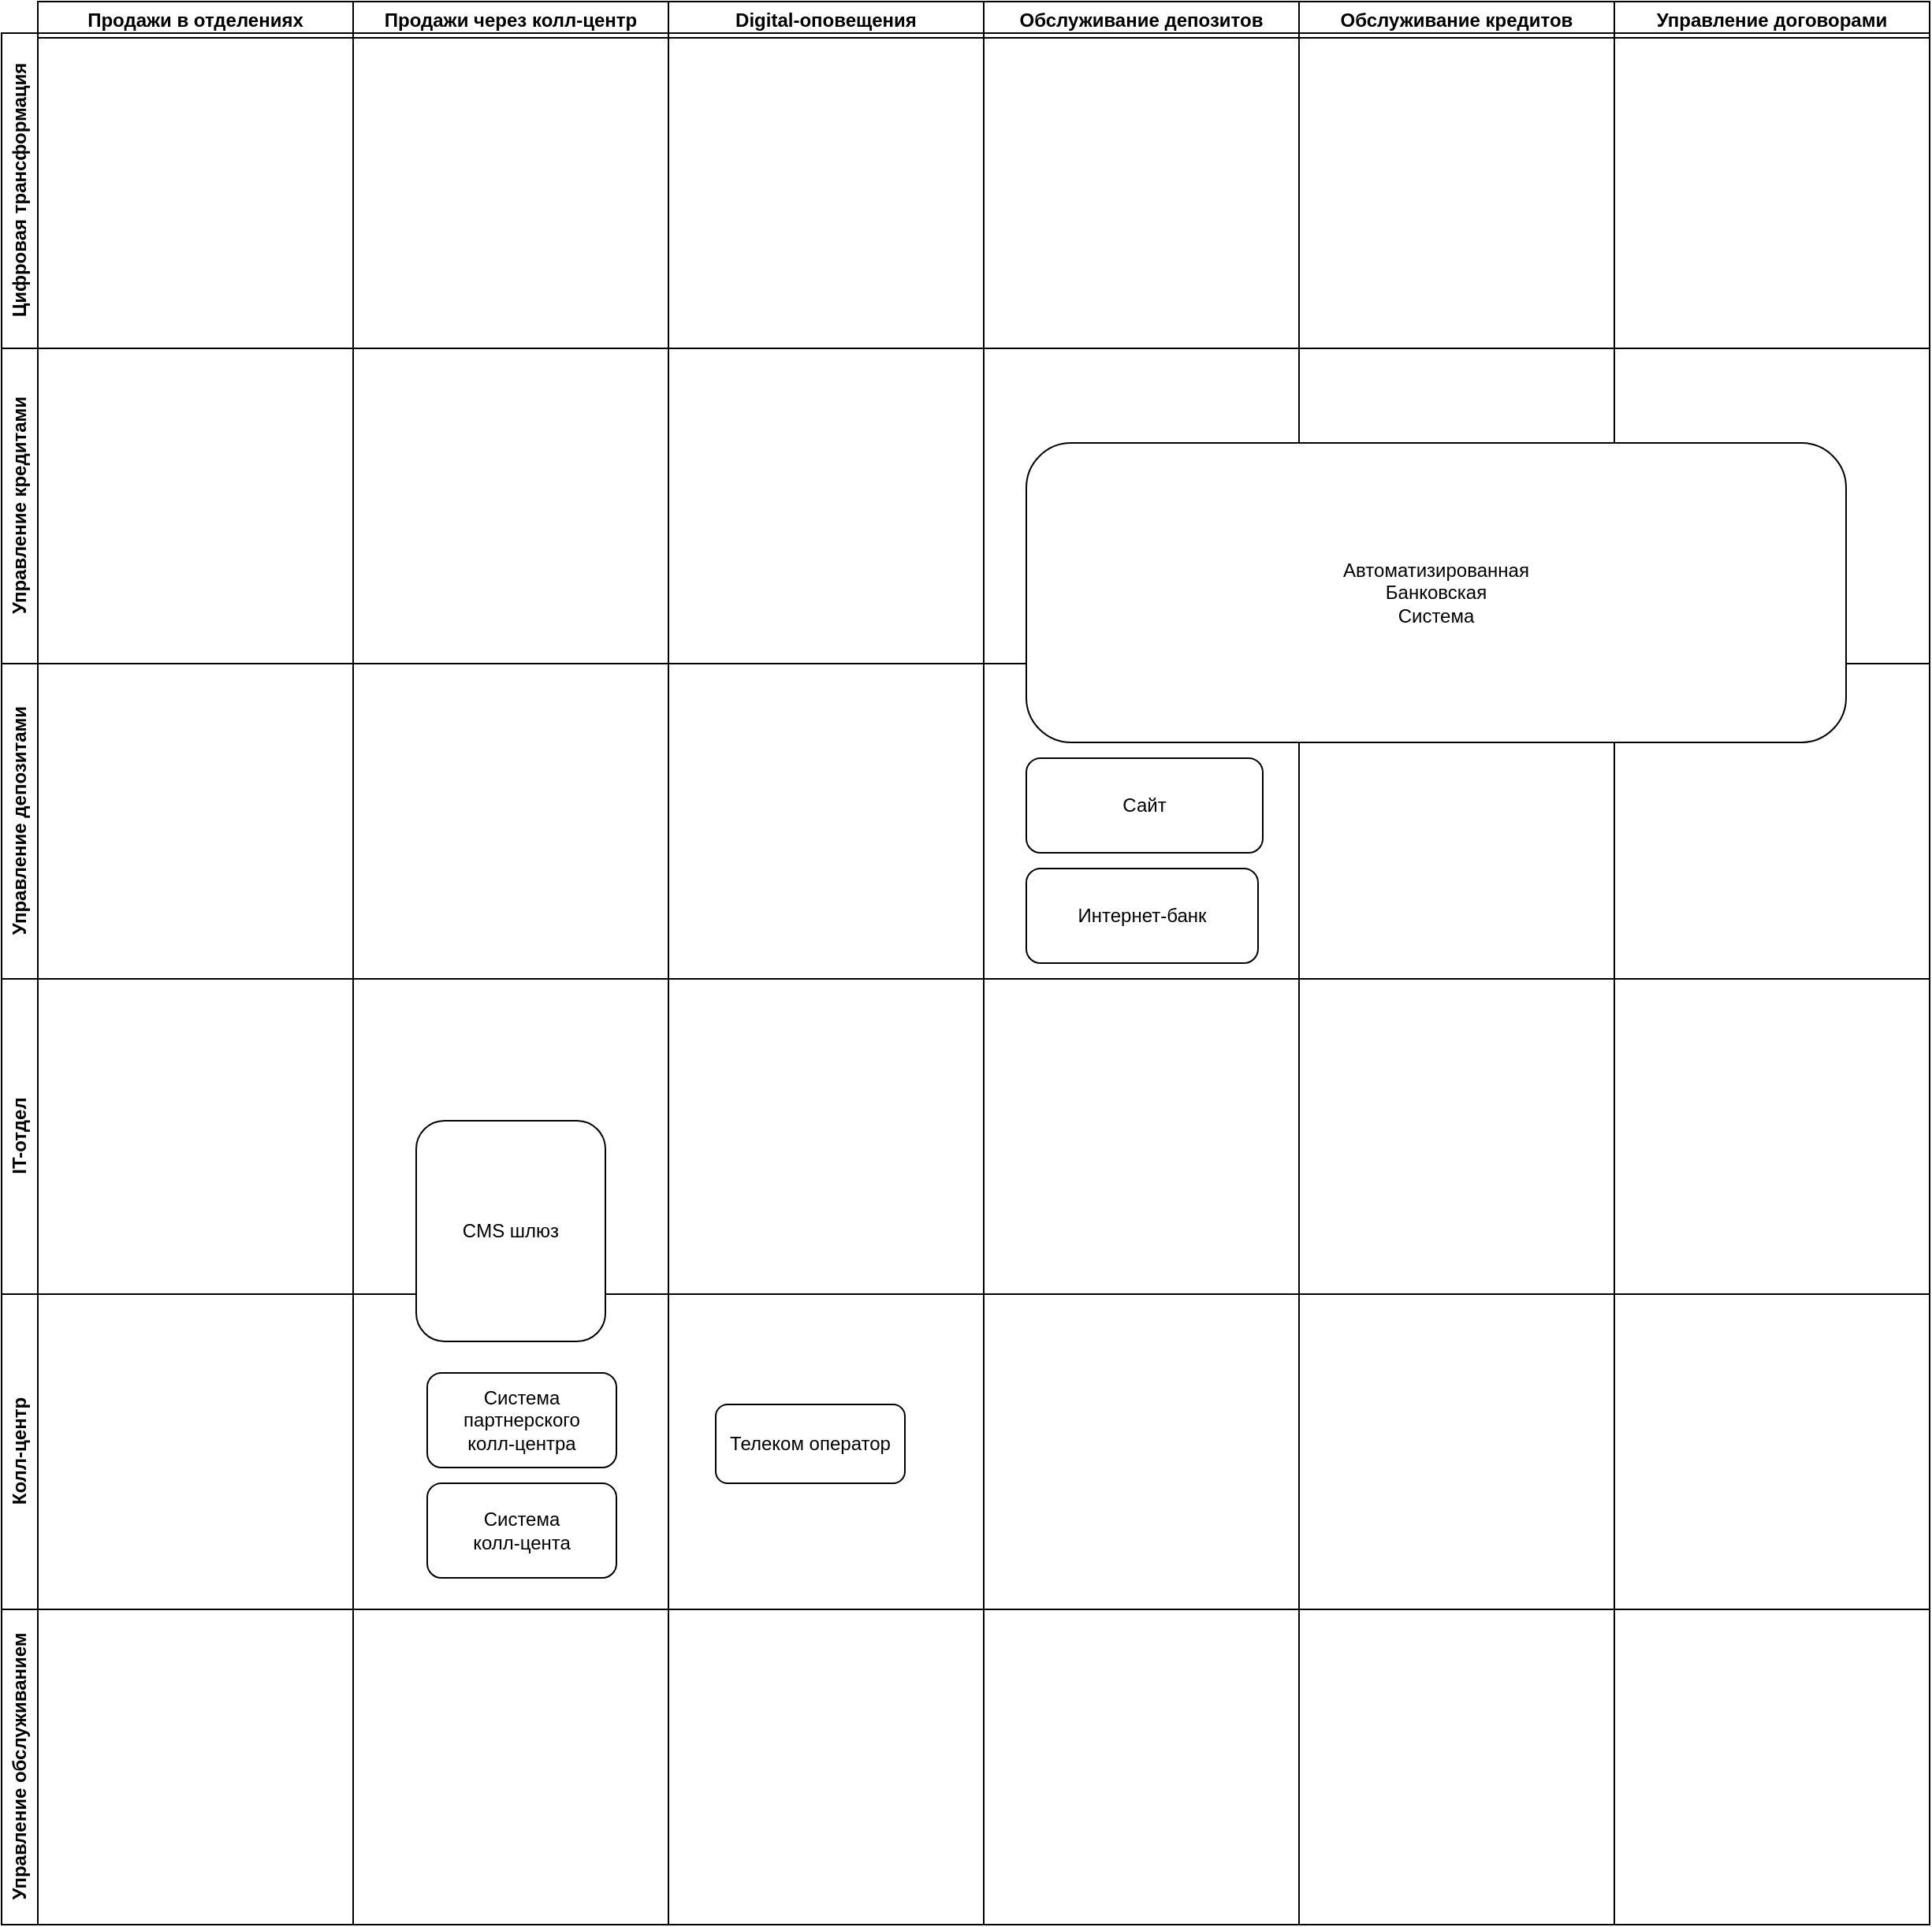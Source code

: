 <mxfile version="24.7.5">
  <diagram name="Страница — 1" id="nYXACrghyVV1ne8XHtKU">
    <mxGraphModel dx="1695" dy="2345" grid="1" gridSize="10" guides="1" tooltips="1" connect="1" arrows="1" fold="1" page="1" pageScale="1" pageWidth="827" pageHeight="1169" math="0" shadow="0">
      <root>
        <mxCell id="0" />
        <mxCell id="1" parent="0" />
        <mxCell id="8TirWuEOOu0FfT8jYFeL-35" value="" style="group" vertex="1" connectable="0" parent="1">
          <mxGeometry x="210" y="-920" width="1223" height="1220" as="geometry" />
        </mxCell>
        <mxCell id="8TirWuEOOu0FfT8jYFeL-30" value="Обслуживание депозитов" style="swimlane;whiteSpace=wrap;html=1;" vertex="1" parent="8TirWuEOOu0FfT8jYFeL-35">
          <mxGeometry x="623" width="200" height="1220" as="geometry" />
        </mxCell>
        <mxCell id="8TirWuEOOu0FfT8jYFeL-34" value="" style="group" vertex="1" connectable="0" parent="8TirWuEOOu0FfT8jYFeL-35">
          <mxGeometry width="1223" height="1220" as="geometry" />
        </mxCell>
        <mxCell id="8TirWuEOOu0FfT8jYFeL-27" value="Продажи в отделениях" style="swimlane;whiteSpace=wrap;html=1;" vertex="1" parent="8TirWuEOOu0FfT8jYFeL-34">
          <mxGeometry x="23" width="200" height="1220" as="geometry" />
        </mxCell>
        <mxCell id="8TirWuEOOu0FfT8jYFeL-28" value="Продажи через колл-центр" style="swimlane;whiteSpace=wrap;html=1;" vertex="1" parent="8TirWuEOOu0FfT8jYFeL-34">
          <mxGeometry x="223" width="200" height="1220" as="geometry" />
        </mxCell>
        <mxCell id="8TirWuEOOu0FfT8jYFeL-29" value="Digital-оповещения" style="swimlane;whiteSpace=wrap;html=1;" vertex="1" parent="8TirWuEOOu0FfT8jYFeL-34">
          <mxGeometry x="423" width="200" height="1220" as="geometry" />
        </mxCell>
        <mxCell id="8TirWuEOOu0FfT8jYFeL-31" value="Обслуживание кредитов" style="swimlane;whiteSpace=wrap;html=1;" vertex="1" parent="8TirWuEOOu0FfT8jYFeL-34">
          <mxGeometry x="823" width="200" height="1220" as="geometry" />
        </mxCell>
        <mxCell id="8TirWuEOOu0FfT8jYFeL-32" value="Управление договорами" style="swimlane;whiteSpace=wrap;html=1;" vertex="1" parent="8TirWuEOOu0FfT8jYFeL-34">
          <mxGeometry x="1023" width="200" height="1220" as="geometry" />
        </mxCell>
        <mxCell id="8TirWuEOOu0FfT8jYFeL-33" value="" style="group" vertex="1" connectable="0" parent="8TirWuEOOu0FfT8jYFeL-34">
          <mxGeometry y="20" width="1223" height="1200" as="geometry" />
        </mxCell>
        <mxCell id="8TirWuEOOu0FfT8jYFeL-21" value="Управление обслуживанием" style="swimlane;horizontal=0;whiteSpace=wrap;html=1;" vertex="1" parent="8TirWuEOOu0FfT8jYFeL-33">
          <mxGeometry y="1000" width="1223" height="200" as="geometry" />
        </mxCell>
        <mxCell id="8TirWuEOOu0FfT8jYFeL-22" value="Колл-центр" style="swimlane;horizontal=0;whiteSpace=wrap;html=1;" vertex="1" parent="8TirWuEOOu0FfT8jYFeL-33">
          <mxGeometry y="800" width="1223" height="200" as="geometry" />
        </mxCell>
        <mxCell id="8TirWuEOOu0FfT8jYFeL-23" value="IT-отдел" style="swimlane;horizontal=0;whiteSpace=wrap;html=1;" vertex="1" parent="8TirWuEOOu0FfT8jYFeL-33">
          <mxGeometry y="600" width="1223" height="200" as="geometry" />
        </mxCell>
        <mxCell id="8TirWuEOOu0FfT8jYFeL-24" value="Управление депозитами" style="swimlane;horizontal=0;whiteSpace=wrap;html=1;" vertex="1" parent="8TirWuEOOu0FfT8jYFeL-33">
          <mxGeometry y="400" width="1223" height="200" as="geometry" />
        </mxCell>
        <mxCell id="8TirWuEOOu0FfT8jYFeL-25" value="Управление кредитами" style="swimlane;horizontal=0;whiteSpace=wrap;html=1;" vertex="1" parent="8TirWuEOOu0FfT8jYFeL-33">
          <mxGeometry y="200" width="1223" height="200" as="geometry" />
        </mxCell>
        <mxCell id="8TirWuEOOu0FfT8jYFeL-26" value="Цифровая трансформация" style="swimlane;horizontal=0;whiteSpace=wrap;html=1;" vertex="1" parent="8TirWuEOOu0FfT8jYFeL-33">
          <mxGeometry width="1223" height="200" as="geometry" />
        </mxCell>
        <mxCell id="8TirWuEOOu0FfT8jYFeL-2" value="Интернет-&lt;span style=&quot;background-color: initial;&quot;&gt;банк&lt;/span&gt;" style="rounded=1;whiteSpace=wrap;html=1;" vertex="1" parent="8TirWuEOOu0FfT8jYFeL-33">
          <mxGeometry x="650" y="530" width="147" height="60" as="geometry" />
        </mxCell>
        <mxCell id="8TirWuEOOu0FfT8jYFeL-6" value="Телеком оператор" style="rounded=1;whiteSpace=wrap;html=1;" vertex="1" parent="8TirWuEOOu0FfT8jYFeL-33">
          <mxGeometry x="453" y="870" width="120" height="50" as="geometry" />
        </mxCell>
        <mxCell id="8TirWuEOOu0FfT8jYFeL-5" value="CMS шлюз" style="rounded=1;whiteSpace=wrap;html=1;" vertex="1" parent="8TirWuEOOu0FfT8jYFeL-33">
          <mxGeometry x="263" y="690" width="120" height="140" as="geometry" />
        </mxCell>
        <mxCell id="8TirWuEOOu0FfT8jYFeL-4" value="Система партнерского&lt;div&gt;колл-центра&lt;/div&gt;" style="rounded=1;whiteSpace=wrap;html=1;" vertex="1" parent="8TirWuEOOu0FfT8jYFeL-33">
          <mxGeometry x="270" y="850" width="120" height="60" as="geometry" />
        </mxCell>
        <mxCell id="8TirWuEOOu0FfT8jYFeL-7" value="Сайт" style="rounded=1;whiteSpace=wrap;html=1;" vertex="1" parent="8TirWuEOOu0FfT8jYFeL-33">
          <mxGeometry x="650" y="460" width="150" height="60" as="geometry" />
        </mxCell>
        <mxCell id="8TirWuEOOu0FfT8jYFeL-36" value="Система&lt;div&gt;колл-цента&lt;/div&gt;" style="rounded=1;whiteSpace=wrap;html=1;" vertex="1" parent="8TirWuEOOu0FfT8jYFeL-33">
          <mxGeometry x="270" y="920" width="120" height="60" as="geometry" />
        </mxCell>
        <mxCell id="8TirWuEOOu0FfT8jYFeL-1" value="Автоматизированная&lt;div&gt;Банковская&lt;/div&gt;&lt;div&gt;Система&lt;/div&gt;" style="rounded=1;whiteSpace=wrap;html=1;" vertex="1" parent="1">
          <mxGeometry x="860" y="-640" width="520" height="190" as="geometry" />
        </mxCell>
      </root>
    </mxGraphModel>
  </diagram>
</mxfile>
